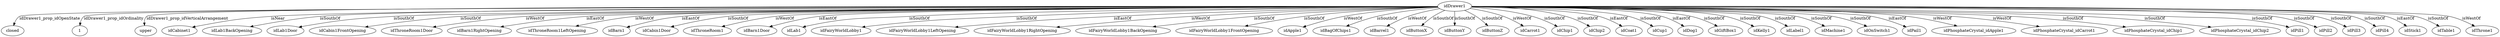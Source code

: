 strict digraph  {
idDrawer1 [node_type=entity_node];
closed [node_type=property_node];
1 [node_type=property_node];
upper [node_type=property_node];
idCabinet1 [node_type=entity_node];
idLab1BackOpening [node_type=entity_node];
idLab1Door [node_type=entity_node];
idCabin1FrontOpening [node_type=entity_node];
idThroneRoom1Door [node_type=entity_node];
idBarn1RightOpening [node_type=entity_node];
idThroneRoom1LeftOpening [node_type=entity_node];
idBarn1 [node_type=entity_node];
idCabin1Door [node_type=entity_node];
idThroneRoom1 [node_type=entity_node];
idBarn1Door [node_type=entity_node];
idLab1 [node_type=entity_node];
idFairyWorldLobby1 [node_type=entity_node];
idFairyWorldLobby1LeftOpening [node_type=entity_node];
idFairyWorldLobby1RightOpening [node_type=entity_node];
idFairyWorldLobby1BackOpening [node_type=entity_node];
idFairyWorldLobby1FrontOpening [node_type=entity_node];
idApple1 [node_type=entity_node];
idBagOfChips1 [node_type=entity_node];
idBarrel1 [node_type=entity_node];
idButtonX [node_type=entity_node];
idButtonY [node_type=entity_node];
idButtonZ [node_type=entity_node];
idCarrot1 [node_type=entity_node];
idChip1 [node_type=entity_node];
idChip2 [node_type=entity_node];
idCoat1 [node_type=entity_node];
idCup1 [node_type=entity_node];
idDog1 [node_type=entity_node];
idGiftBox1 [node_type=entity_node];
idKelly1 [node_type=entity_node];
idLabel1 [node_type=entity_node];
idMachine1 [node_type=entity_node];
idOnSwitch1 [node_type=entity_node];
idPail1 [node_type=entity_node];
idPhosphateCrystal_idApple1 [node_type=entity_node];
idPhosphateCrystal_idCarrot1 [node_type=entity_node];
idPhosphateCrystal_idChip1 [node_type=entity_node];
idPhosphateCrystal_idChip2 [node_type=entity_node];
idPill1 [node_type=entity_node];
idPill2 [node_type=entity_node];
idPill3 [node_type=entity_node];
idPill4 [node_type=entity_node];
idStick1 [node_type=entity_node];
idTable1 [node_type=entity_node];
idThrone1 [node_type=entity_node];
idDrawer1 -> closed  [edge_type=property, label=idDrawer1_prop_idOpenState];
idDrawer1 -> 1  [edge_type=property, label=idDrawer1_prop_idOrdinality];
idDrawer1 -> upper  [edge_type=property, label=idDrawer1_prop_idVerticalArrangement];
idDrawer1 -> idCabinet1  [edge_type=relationship, label=isNear];
idDrawer1 -> idLab1BackOpening  [edge_type=relationship, label=isSouthOf];
idDrawer1 -> idLab1Door  [edge_type=relationship, label=isSouthOf];
idDrawer1 -> idCabin1FrontOpening  [edge_type=relationship, label=isSouthOf];
idDrawer1 -> idThroneRoom1Door  [edge_type=relationship, label=isWestOf];
idDrawer1 -> idBarn1RightOpening  [edge_type=relationship, label=isEastOf];
idDrawer1 -> idThroneRoom1LeftOpening  [edge_type=relationship, label=isWestOf];
idDrawer1 -> idBarn1  [edge_type=relationship, label=isEastOf];
idDrawer1 -> idCabin1Door  [edge_type=relationship, label=isSouthOf];
idDrawer1 -> idThroneRoom1  [edge_type=relationship, label=isWestOf];
idDrawer1 -> idBarn1Door  [edge_type=relationship, label=isEastOf];
idDrawer1 -> idLab1  [edge_type=relationship, label=isSouthOf];
idDrawer1 -> idFairyWorldLobby1  [edge_type=relationship, label=isSouthOf];
idDrawer1 -> idFairyWorldLobby1LeftOpening  [edge_type=relationship, label=isEastOf];
idDrawer1 -> idFairyWorldLobby1RightOpening  [edge_type=relationship, label=isWestOf];
idDrawer1 -> idFairyWorldLobby1BackOpening  [edge_type=relationship, label=isSouthOf];
idDrawer1 -> idFairyWorldLobby1FrontOpening  [edge_type=relationship, label=isSouthOf];
idDrawer1 -> idApple1  [edge_type=relationship, label=isWestOf];
idDrawer1 -> idBagOfChips1  [edge_type=relationship, label=isSouthOf];
idDrawer1 -> idBarrel1  [edge_type=relationship, label=isWestOf];
idDrawer1 -> idButtonX  [edge_type=relationship, label=isSouthOf];
idDrawer1 -> idButtonY  [edge_type=relationship, label=isSouthOf];
idDrawer1 -> idButtonZ  [edge_type=relationship, label=isSouthOf];
idDrawer1 -> idCarrot1  [edge_type=relationship, label=isWestOf];
idDrawer1 -> idChip1  [edge_type=relationship, label=isSouthOf];
idDrawer1 -> idChip2  [edge_type=relationship, label=isSouthOf];
idDrawer1 -> idCoat1  [edge_type=relationship, label=isEastOf];
idDrawer1 -> idCup1  [edge_type=relationship, label=isSouthOf];
idDrawer1 -> idDog1  [edge_type=relationship, label=isEastOf];
idDrawer1 -> idGiftBox1  [edge_type=relationship, label=isSouthOf];
idDrawer1 -> idKelly1  [edge_type=relationship, label=isSouthOf];
idDrawer1 -> idLabel1  [edge_type=relationship, label=isSouthOf];
idDrawer1 -> idMachine1  [edge_type=relationship, label=isSouthOf];
idDrawer1 -> idOnSwitch1  [edge_type=relationship, label=isSouthOf];
idDrawer1 -> idPail1  [edge_type=relationship, label=isEastOf];
idDrawer1 -> idPhosphateCrystal_idApple1  [edge_type=relationship, label=isWestOf];
idDrawer1 -> idPhosphateCrystal_idCarrot1  [edge_type=relationship, label=isWestOf];
idDrawer1 -> idPhosphateCrystal_idChip1  [edge_type=relationship, label=isSouthOf];
idDrawer1 -> idPhosphateCrystal_idChip2  [edge_type=relationship, label=isSouthOf];
idDrawer1 -> idPill1  [edge_type=relationship, label=isSouthOf];
idDrawer1 -> idPill2  [edge_type=relationship, label=isSouthOf];
idDrawer1 -> idPill3  [edge_type=relationship, label=isSouthOf];
idDrawer1 -> idPill4  [edge_type=relationship, label=isSouthOf];
idDrawer1 -> idStick1  [edge_type=relationship, label=isEastOf];
idDrawer1 -> idTable1  [edge_type=relationship, label=isSouthOf];
idDrawer1 -> idThrone1  [edge_type=relationship, label=isWestOf];
}
